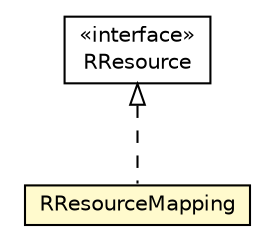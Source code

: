 #!/usr/local/bin/dot
#
# Class diagram 
# Generated by UMLGraph version 5.1 (http://www.umlgraph.org/)
#

digraph G {
	edge [fontname="Helvetica",fontsize=10,labelfontname="Helvetica",labelfontsize=10];
	node [fontname="Helvetica",fontsize=10,shape=plaintext];
	nodesep=0.25;
	ranksep=0.5;
	// org.androidtransfuse.model.r.RResourceMapping
	c22647 [label=<<table title="org.androidtransfuse.model.r.RResourceMapping" border="0" cellborder="1" cellspacing="0" cellpadding="2" port="p" bgcolor="lemonChiffon" href="./RResourceMapping.html">
		<tr><td><table border="0" cellspacing="0" cellpadding="1">
<tr><td align="center" balign="center"> RResourceMapping </td></tr>
		</table></td></tr>
		</table>>, fontname="Helvetica", fontcolor="black", fontsize=10.0];
	// org.androidtransfuse.model.r.RResource
	c22649 [label=<<table title="org.androidtransfuse.model.r.RResource" border="0" cellborder="1" cellspacing="0" cellpadding="2" port="p" href="./RResource.html">
		<tr><td><table border="0" cellspacing="0" cellpadding="1">
<tr><td align="center" balign="center"> &#171;interface&#187; </td></tr>
<tr><td align="center" balign="center"> RResource </td></tr>
		</table></td></tr>
		</table>>, fontname="Helvetica", fontcolor="black", fontsize=10.0];
	//org.androidtransfuse.model.r.RResourceMapping implements org.androidtransfuse.model.r.RResource
	c22649:p -> c22647:p [dir=back,arrowtail=empty,style=dashed];
}


